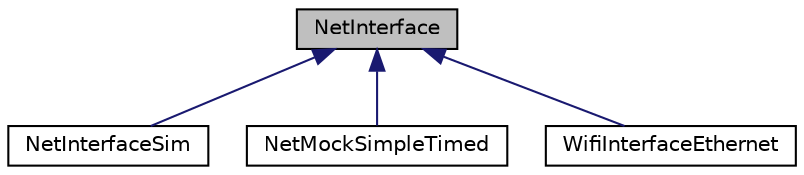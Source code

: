 digraph "NetInterface"
{
 // INTERACTIVE_SVG=YES
  edge [fontname="Helvetica",fontsize="10",labelfontname="Helvetica",labelfontsize="10"];
  node [fontname="Helvetica",fontsize="10",shape=record];
  Node0 [label="NetInterface",height=0.2,width=0.4,color="black", fillcolor="grey75", style="filled", fontcolor="black"];
  Node0 -> Node1 [dir="back",color="midnightblue",fontsize="10",style="solid",fontname="Helvetica"];
  Node1 [label="NetInterfaceSim",height=0.2,width=0.4,color="black", fillcolor="white", style="filled",URL="$d5/dc6/class_net_interface_sim.html"];
  Node0 -> Node2 [dir="back",color="midnightblue",fontsize="10",style="solid",fontname="Helvetica"];
  Node2 [label="NetMockSimpleTimed",height=0.2,width=0.4,color="black", fillcolor="white", style="filled",URL="$d5/d11/class_net_mock_simple_timed.html",tooltip="Testing Mock for network events. "];
  Node0 -> Node3 [dir="back",color="midnightblue",fontsize="10",style="solid",fontname="Helvetica"];
  Node3 [label="WifiInterfaceEthernet",height=0.2,width=0.4,color="black", fillcolor="white", style="filled",URL="$df/d42/class_wifi_interface_ethernet.html",tooltip="Interface to the client. "];
}
